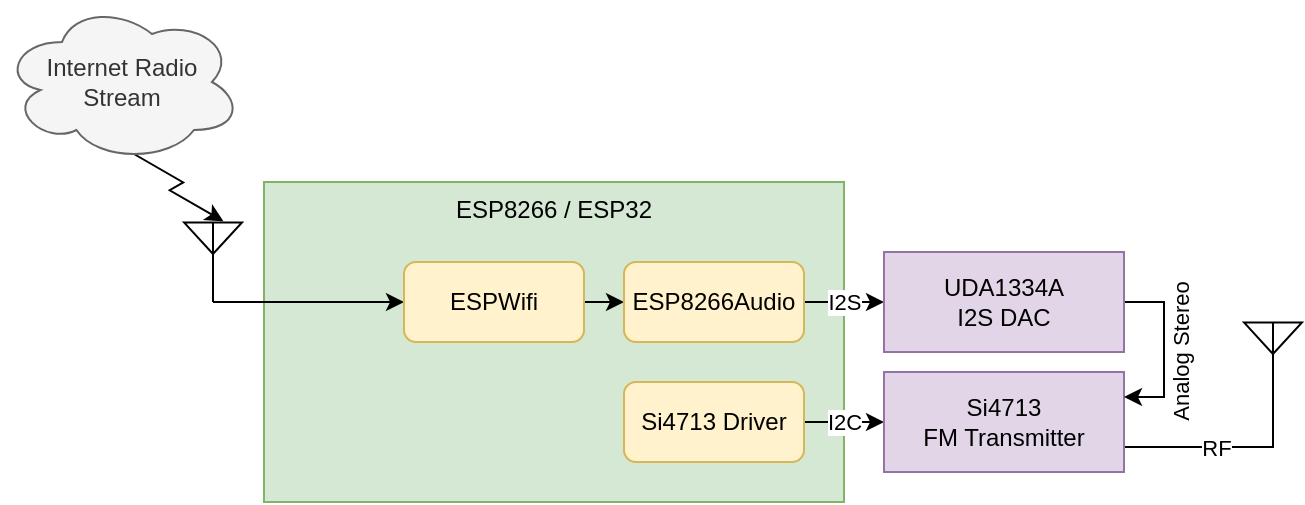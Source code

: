 <mxfile version="14.6.3" type="device"><diagram name="Page-1" id="822b0af5-4adb-64df-f703-e8dfc1f81529"><mxGraphModel dx="652" dy="430" grid="1" gridSize="10" guides="1" tooltips="1" connect="1" arrows="1" fold="1" page="1" pageScale="1" pageWidth="1100" pageHeight="850" background="#ffffff" math="0" shadow="0"><root><mxCell id="0"/><mxCell id="1" parent="0"/><mxCell id="rcUGu-bHNmgZzwGPXhc3-6" value="ESP8266 / ESP32" style="rounded=0;whiteSpace=wrap;html=1;verticalAlign=top;fillColor=#d5e8d4;strokeColor=#82b366;" vertex="1" parent="1"><mxGeometry x="220" y="280" width="290" height="160" as="geometry"/></mxCell><mxCell id="rcUGu-bHNmgZzwGPXhc3-10" style="edgeStyle=orthogonalEdgeStyle;rounded=0;orthogonalLoop=1;jettySize=auto;html=1;entryX=0;entryY=0.5;entryDx=0;entryDy=0;exitX=0.5;exitY=1;exitDx=0;exitDy=0;exitPerimeter=0;" edge="1" parent="1" source="rcUGu-bHNmgZzwGPXhc3-5" target="rcUGu-bHNmgZzwGPXhc3-9"><mxGeometry relative="1" as="geometry"><Array as="points"><mxPoint x="260" y="340"/><mxPoint x="260" y="340"/></Array></mxGeometry></mxCell><mxCell id="rcUGu-bHNmgZzwGPXhc3-5" value="" style="verticalLabelPosition=bottom;shadow=0;dashed=0;align=center;html=1;verticalAlign=top;shape=mxgraph.electrical.radio.aerial_-_antenna_2;" vertex="1" parent="1"><mxGeometry x="180" y="300" width="29" height="40" as="geometry"/></mxCell><mxCell id="rcUGu-bHNmgZzwGPXhc3-25" style="edgeStyle=isometricEdgeStyle;rounded=0;orthogonalLoop=1;jettySize=auto;html=1;endArrow=classic;endFill=1;elbow=vertical;exitX=0.55;exitY=0.95;exitDx=0;exitDy=0;exitPerimeter=0;entryX=0.68;entryY=-0.009;entryDx=0;entryDy=0;entryPerimeter=0;" edge="1" parent="1" source="rcUGu-bHNmgZzwGPXhc3-7" target="rcUGu-bHNmgZzwGPXhc3-5"><mxGeometry relative="1" as="geometry"><mxPoint x="230" y="300" as="targetPoint"/><Array as="points"><mxPoint x="180" y="280"/></Array></mxGeometry></mxCell><mxCell id="rcUGu-bHNmgZzwGPXhc3-7" value="Internet Radio &lt;br&gt;Stream" style="ellipse;shape=cloud;whiteSpace=wrap;html=1;fillColor=#f5f5f5;strokeColor=#666666;fontColor=#333333;" vertex="1" parent="1"><mxGeometry x="89" y="190" width="120" height="80" as="geometry"/></mxCell><mxCell id="rcUGu-bHNmgZzwGPXhc3-19" style="edgeStyle=orthogonalEdgeStyle;rounded=0;orthogonalLoop=1;jettySize=auto;html=1;exitX=1;exitY=0.5;exitDx=0;exitDy=0;entryX=0;entryY=0.5;entryDx=0;entryDy=0;" edge="1" parent="1" source="rcUGu-bHNmgZzwGPXhc3-9" target="rcUGu-bHNmgZzwGPXhc3-12"><mxGeometry relative="1" as="geometry"/></mxCell><mxCell id="rcUGu-bHNmgZzwGPXhc3-9" value="ESPWifi" style="rounded=1;whiteSpace=wrap;html=1;verticalAlign=middle;fillColor=#fff2cc;strokeColor=#d6b656;" vertex="1" parent="1"><mxGeometry x="290" y="320" width="90" height="40" as="geometry"/></mxCell><mxCell id="rcUGu-bHNmgZzwGPXhc3-18" style="edgeStyle=orthogonalEdgeStyle;rounded=0;orthogonalLoop=1;jettySize=auto;html=1;entryX=0;entryY=0.5;entryDx=0;entryDy=0;" edge="1" parent="1" source="rcUGu-bHNmgZzwGPXhc3-12" target="rcUGu-bHNmgZzwGPXhc3-17"><mxGeometry relative="1" as="geometry"/></mxCell><mxCell id="rcUGu-bHNmgZzwGPXhc3-27" value="I2S" style="edgeLabel;html=1;align=center;verticalAlign=middle;resizable=0;points=[];fontSize=11;" vertex="1" connectable="0" parent="rcUGu-bHNmgZzwGPXhc3-18"><mxGeometry x="-0.341" relative="1" as="geometry"><mxPoint x="7" as="offset"/></mxGeometry></mxCell><mxCell id="rcUGu-bHNmgZzwGPXhc3-12" value="ESP8266Audio" style="rounded=1;whiteSpace=wrap;html=1;verticalAlign=middle;fillColor=#fff2cc;strokeColor=#d6b656;" vertex="1" parent="1"><mxGeometry x="400" y="320" width="90" height="40" as="geometry"/></mxCell><mxCell id="rcUGu-bHNmgZzwGPXhc3-20" style="edgeStyle=orthogonalEdgeStyle;rounded=0;orthogonalLoop=1;jettySize=auto;html=1;entryX=0;entryY=0.5;entryDx=0;entryDy=0;fontSize=11;" edge="1" parent="1" source="rcUGu-bHNmgZzwGPXhc3-14" target="rcUGu-bHNmgZzwGPXhc3-16"><mxGeometry relative="1" as="geometry"/></mxCell><mxCell id="rcUGu-bHNmgZzwGPXhc3-28" value="I2C" style="edgeLabel;html=1;align=center;verticalAlign=middle;resizable=0;points=[];fontSize=11;" vertex="1" connectable="0" parent="rcUGu-bHNmgZzwGPXhc3-20"><mxGeometry x="-0.169" y="1" relative="1" as="geometry"><mxPoint x="3" y="1" as="offset"/></mxGeometry></mxCell><mxCell id="rcUGu-bHNmgZzwGPXhc3-14" value="Si4713 Driver" style="rounded=1;whiteSpace=wrap;html=1;verticalAlign=middle;fillColor=#fff2cc;strokeColor=#d6b656;" vertex="1" parent="1"><mxGeometry x="400" y="380" width="90" height="40" as="geometry"/></mxCell><mxCell id="rcUGu-bHNmgZzwGPXhc3-24" style="edgeStyle=orthogonalEdgeStyle;rounded=0;orthogonalLoop=1;jettySize=auto;html=1;entryX=0.5;entryY=1;entryDx=0;entryDy=0;entryPerimeter=0;exitX=1;exitY=0.75;exitDx=0;exitDy=0;endArrow=none;endFill=0;" edge="1" parent="1" source="rcUGu-bHNmgZzwGPXhc3-16" target="rcUGu-bHNmgZzwGPXhc3-22"><mxGeometry relative="1" as="geometry"/></mxCell><mxCell id="rcUGu-bHNmgZzwGPXhc3-29" value="RF" style="edgeLabel;html=1;align=center;verticalAlign=middle;resizable=0;points=[];fontSize=11;" vertex="1" connectable="0" parent="rcUGu-bHNmgZzwGPXhc3-24"><mxGeometry x="-0.066" y="-2" relative="1" as="geometry"><mxPoint y="-2" as="offset"/></mxGeometry></mxCell><mxCell id="rcUGu-bHNmgZzwGPXhc3-16" value="Si4713&lt;br&gt;FM Transmitter" style="rounded=0;whiteSpace=wrap;html=1;verticalAlign=middle;fillColor=#e1d5e7;strokeColor=#9673a6;" vertex="1" parent="1"><mxGeometry x="530" y="375" width="120" height="50" as="geometry"/></mxCell><mxCell id="rcUGu-bHNmgZzwGPXhc3-21" style="edgeStyle=orthogonalEdgeStyle;rounded=0;orthogonalLoop=1;jettySize=auto;html=1;entryX=1;entryY=0.25;entryDx=0;entryDy=0;exitX=1;exitY=0.5;exitDx=0;exitDy=0;" edge="1" parent="1" source="rcUGu-bHNmgZzwGPXhc3-17" target="rcUGu-bHNmgZzwGPXhc3-16"><mxGeometry relative="1" as="geometry"/></mxCell><mxCell id="rcUGu-bHNmgZzwGPXhc3-26" value="Analog Stereo" style="edgeLabel;html=1;align=center;verticalAlign=middle;resizable=0;points=[];horizontal=0;fontSize=11;" vertex="1" connectable="0" parent="rcUGu-bHNmgZzwGPXhc3-21"><mxGeometry x="-0.179" y="1" relative="1" as="geometry"><mxPoint x="7" y="9" as="offset"/></mxGeometry></mxCell><mxCell id="rcUGu-bHNmgZzwGPXhc3-17" value="UDA1334A&lt;br&gt;I2S DAC" style="rounded=0;whiteSpace=wrap;html=1;verticalAlign=middle;fillColor=#e1d5e7;strokeColor=#9673a6;" vertex="1" parent="1"><mxGeometry x="530" y="315" width="120" height="50" as="geometry"/></mxCell><mxCell id="rcUGu-bHNmgZzwGPXhc3-22" value="" style="verticalLabelPosition=bottom;shadow=0;dashed=0;align=center;html=1;verticalAlign=top;shape=mxgraph.electrical.radio.aerial_-_antenna_2;" vertex="1" parent="1"><mxGeometry x="710" y="350" width="29" height="40" as="geometry"/></mxCell></root></mxGraphModel></diagram></mxfile>